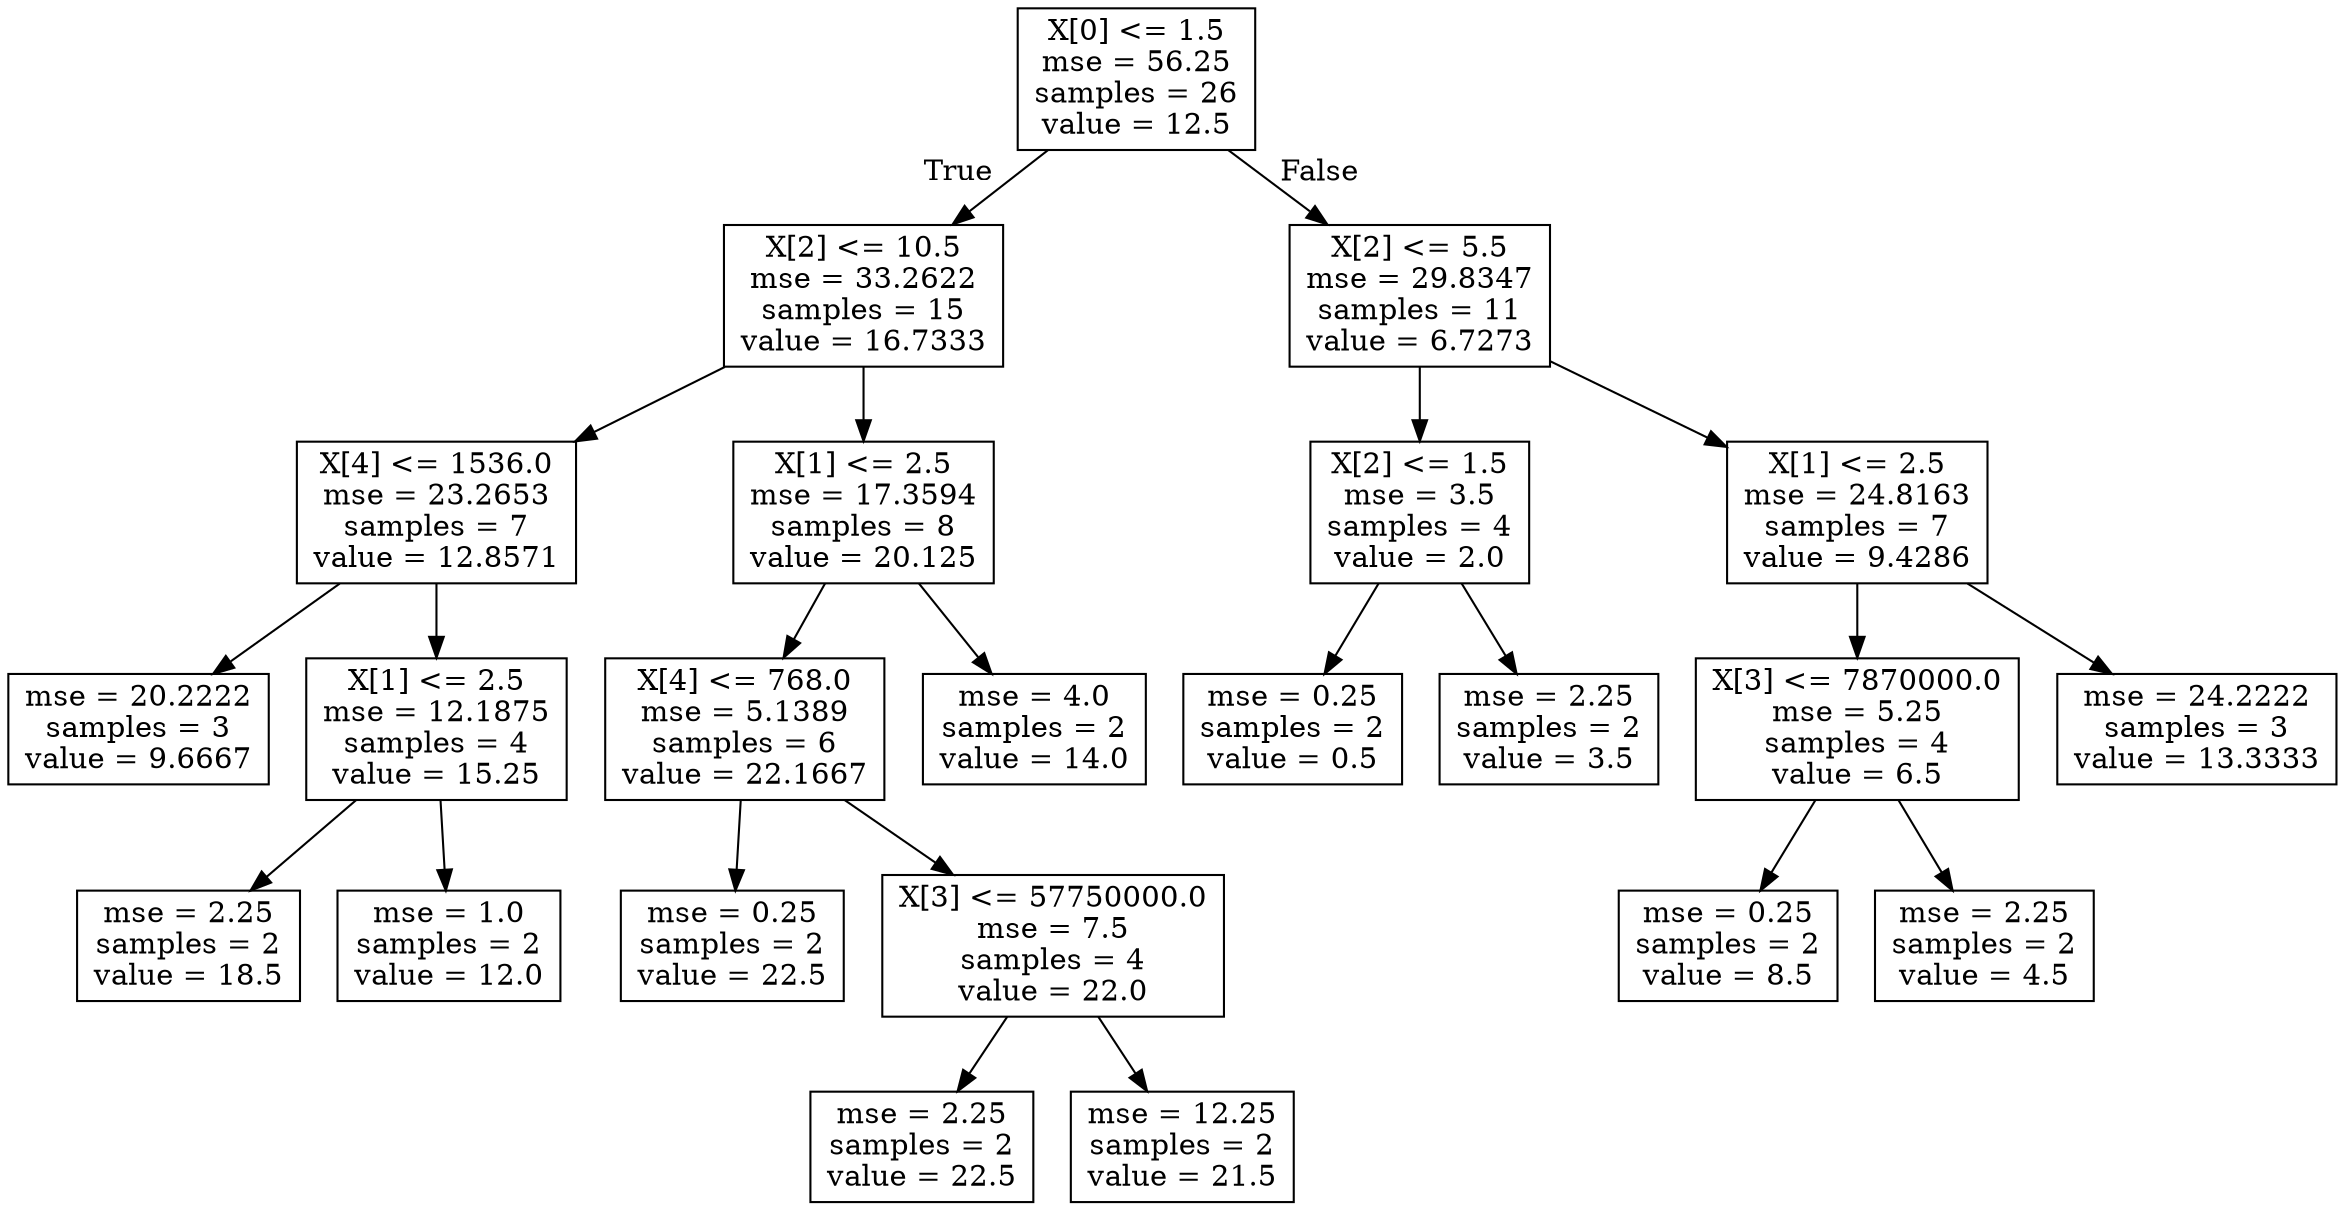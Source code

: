 digraph Tree {
node [shape=box] ;
0 [label="X[0] <= 1.5\nmse = 56.25\nsamples = 26\nvalue = 12.5"] ;
1 [label="X[2] <= 10.5\nmse = 33.2622\nsamples = 15\nvalue = 16.7333"] ;
0 -> 1 [labeldistance=2.5, labelangle=45, headlabel="True"] ;
2 [label="X[4] <= 1536.0\nmse = 23.2653\nsamples = 7\nvalue = 12.8571"] ;
1 -> 2 ;
3 [label="mse = 20.2222\nsamples = 3\nvalue = 9.6667"] ;
2 -> 3 ;
4 [label="X[1] <= 2.5\nmse = 12.1875\nsamples = 4\nvalue = 15.25"] ;
2 -> 4 ;
5 [label="mse = 2.25\nsamples = 2\nvalue = 18.5"] ;
4 -> 5 ;
6 [label="mse = 1.0\nsamples = 2\nvalue = 12.0"] ;
4 -> 6 ;
7 [label="X[1] <= 2.5\nmse = 17.3594\nsamples = 8\nvalue = 20.125"] ;
1 -> 7 ;
8 [label="X[4] <= 768.0\nmse = 5.1389\nsamples = 6\nvalue = 22.1667"] ;
7 -> 8 ;
9 [label="mse = 0.25\nsamples = 2\nvalue = 22.5"] ;
8 -> 9 ;
10 [label="X[3] <= 57750000.0\nmse = 7.5\nsamples = 4\nvalue = 22.0"] ;
8 -> 10 ;
11 [label="mse = 2.25\nsamples = 2\nvalue = 22.5"] ;
10 -> 11 ;
12 [label="mse = 12.25\nsamples = 2\nvalue = 21.5"] ;
10 -> 12 ;
13 [label="mse = 4.0\nsamples = 2\nvalue = 14.0"] ;
7 -> 13 ;
14 [label="X[2] <= 5.5\nmse = 29.8347\nsamples = 11\nvalue = 6.7273"] ;
0 -> 14 [labeldistance=2.5, labelangle=-45, headlabel="False"] ;
15 [label="X[2] <= 1.5\nmse = 3.5\nsamples = 4\nvalue = 2.0"] ;
14 -> 15 ;
16 [label="mse = 0.25\nsamples = 2\nvalue = 0.5"] ;
15 -> 16 ;
17 [label="mse = 2.25\nsamples = 2\nvalue = 3.5"] ;
15 -> 17 ;
18 [label="X[1] <= 2.5\nmse = 24.8163\nsamples = 7\nvalue = 9.4286"] ;
14 -> 18 ;
19 [label="X[3] <= 7870000.0\nmse = 5.25\nsamples = 4\nvalue = 6.5"] ;
18 -> 19 ;
20 [label="mse = 0.25\nsamples = 2\nvalue = 8.5"] ;
19 -> 20 ;
21 [label="mse = 2.25\nsamples = 2\nvalue = 4.5"] ;
19 -> 21 ;
22 [label="mse = 24.2222\nsamples = 3\nvalue = 13.3333"] ;
18 -> 22 ;
}